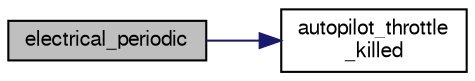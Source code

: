 digraph "electrical_periodic"
{
  edge [fontname="FreeSans",fontsize="10",labelfontname="FreeSans",labelfontsize="10"];
  node [fontname="FreeSans",fontsize="10",shape=record];
  rankdir="LR";
  Node1 [label="electrical_periodic",height=0.2,width=0.4,color="black", fillcolor="grey75", style="filled", fontcolor="black"];
  Node1 -> Node2 [color="midnightblue",fontsize="10",style="solid",fontname="FreeSans"];
  Node2 [label="autopilot_throttle\l_killed",height=0.2,width=0.4,color="black", fillcolor="white", style="filled",URL="$autopilot_8c.html#ad0636a1ccc27b07219072341aec524d8",tooltip="get kill status "];
}
